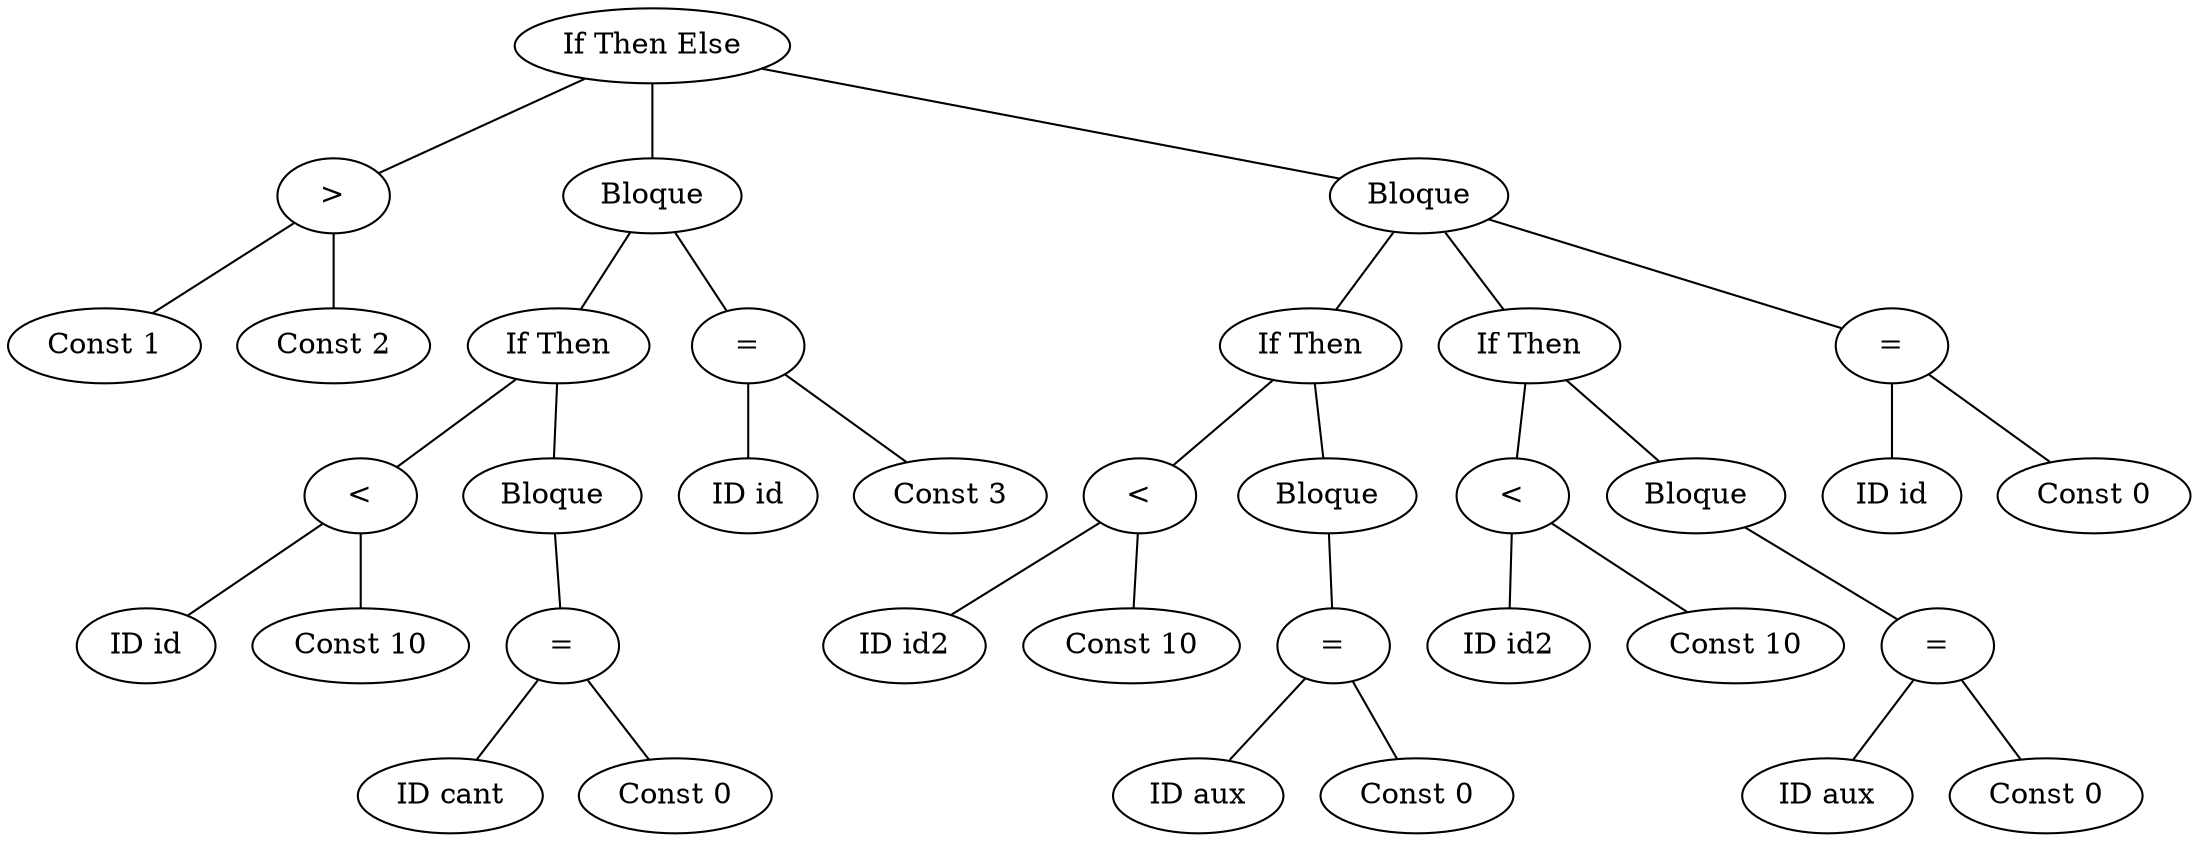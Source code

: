 graph G {nodo_1173230247 [label="If Then Else"]
nodo_491044090 [label=">"]
nodo_1173230247 -- nodo_491044090
nodo_644117698 [label="Const 1"]
nodo_491044090 -- nodo_644117698
nodo_1872034366 [label="Const 2"]
nodo_491044090 -- nodo_1872034366
nodo_1581781576 [label="Bloque"]
nodo_1173230247 -- nodo_1581781576
nodo_1725154839 [label="If Then"]
nodo_1581781576 -- nodo_1725154839
nodo_1670675563 [label="<"]
nodo_1725154839 -- nodo_1670675563
nodo_723074861 [label="ID id"]
nodo_1670675563 -- nodo_723074861
nodo_895328852 [label="Const 10"]
nodo_1670675563 -- nodo_895328852
nodo_1304836502 [label="Bloque"]
nodo_1725154839 -- nodo_1304836502
nodo_225534817 [label="="]
nodo_1304836502 -- nodo_225534817
nodo_1878246837 [label="ID cant"]
nodo_225534817 -- nodo_1878246837
nodo_929338653 [label="Const 0"]
nodo_225534817 -- nodo_929338653
nodo_1259475182 [label="="]
nodo_1581781576 -- nodo_1259475182
nodo_1300109446 [label="ID id"]
nodo_1259475182 -- nodo_1300109446
nodo_1020371697 [label="Const 3"]
nodo_1259475182 -- nodo_1020371697
nodo_789451787 [label="Bloque"]
nodo_1173230247 -- nodo_789451787
nodo_1950409828 [label="If Then"]
nodo_789451787 -- nodo_1950409828
nodo_1229416514 [label="<"]
nodo_1950409828 -- nodo_1229416514
nodo_2016447921 [label="ID id2"]
nodo_1229416514 -- nodo_2016447921
nodo_666988784 [label="Const 10"]
nodo_1229416514 -- nodo_666988784
nodo_1414644648 [label="Bloque"]
nodo_1950409828 -- nodo_1414644648
nodo_640070680 [label="="]
nodo_1414644648 -- nodo_640070680
nodo_1510467688 [label="ID aux"]
nodo_640070680 -- nodo_1510467688
nodo_1995265320 [label="Const 0"]
nodo_640070680 -- nodo_1995265320
nodo_746292446 [label="If Then"]
nodo_789451787 -- nodo_746292446
nodo_1072591677 [label="<"]
nodo_746292446 -- nodo_1072591677
nodo_1523554304 [label="ID id2"]
nodo_1072591677 -- nodo_1523554304
nodo_1175962212 [label="Const 10"]
nodo_1072591677 -- nodo_1175962212
nodo_918221580 [label="Bloque"]
nodo_746292446 -- nodo_918221580
nodo_2055281021 [label="="]
nodo_918221580 -- nodo_2055281021
nodo_1554547125 [label="ID aux"]
nodo_2055281021 -- nodo_1554547125
nodo_617901222 [label="Const 0"]
nodo_2055281021 -- nodo_617901222
nodo_1159190947 [label="="]
nodo_789451787 -- nodo_1159190947
nodo_925858445 [label="ID id"]
nodo_1159190947 -- nodo_925858445
nodo_798154996 [label="Const 0"]
nodo_1159190947 -- nodo_798154996
}
